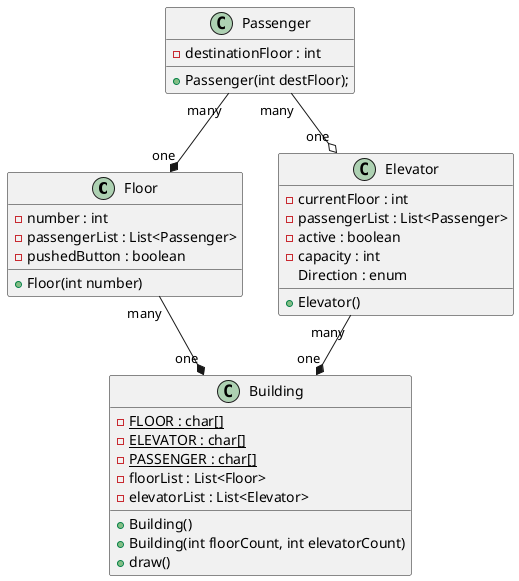 @startuml

Floor "many" --* "one" Building
Elevator "many" --* "one" Building
Passenger "many" --* "one" Floor
Passenger "many" --o "one" Elevator

class Passenger{
    -destinationFloor : int
    +Passenger(int destFloor);
}

class Elevator {
    -currentFloor : int
    -passengerList : List<Passenger>
    -active : boolean
    -capacity : int
    Direction : enum
    +Elevator()
}

class Floor{
    -number : int
    -passengerList : List<Passenger>
    -pushedButton : boolean
    +Floor(int number)
}

class Building{
    -{static} FLOOR : char[]
    -{static} ELEVATOR : char[]
    -{static} PASSENGER : char[]
    -floorList : List<Floor>
    -elevatorList : List<Elevator>
    +Building()
    +Building(int floorCount, int elevatorCount)
    +draw()
}



@enduml